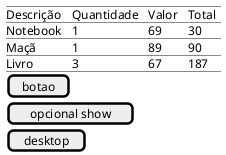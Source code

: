 @startsalt featureapi
{
    !unquoted procedure $mandatory($multi, $leftbracket, $midlelement, $rightbracket)
    !if ($multi==1)
         $leftbracket %newline() $midlelement $rightbracket
    !else
        $leftbracket $midlelement $rightbracket
    !endif    

    !endprocedure

    !unquoted procedure $optional($multi, $leftbracket, $midlelement, $rightbracket, $aparecer)
        !if ($aparecer==1)
            $mandatory($multi, $leftbracket, $midlelement, $rightbracket) 
        !endif
    !endprocedure

    !unquoted procedure $alternative($multi,$leftbracket, $midlelement, $rightbracket, $plataforma, $leftalternative,$midlealternative,$rightalternative,$multialternative)
        !if ($plataforma==0) 
             $mandatory($multi, $leftbracket, $midlelement, $rightbracket)
        !elseif ($plataforma==1)
            $mandatory($multialternative, $leftalternative, $midlealternative, $rightalternative)   
        !endif 
    !endprocedure

    !log nesse caso estou considerando que a feature que diz se é desktop ou mobile é a feature pai de todos os elementos renderizados.

    !log a variavel que representa isso é chamada de plataforma, 0 é desktop e 1 é mobile

    !log exemplo de uma tabela um elemento do salt multilinha
    $mandatory(1, {T-,"Descrição | Quantidade | Valor | Total %newline() Notebook  |  1 | 69 |30 %newline() Maçã | 1 | 89 | 90 %newline() Livro | 3| 67 | 187",})
    
    !log um exemplo de como usar um elemento do salt simples
    $mandatory(0,[,"botao",])

    !log exemplo de elemento simples opcional
    $optional(0,[,"opcional show",],1)

    $alternative(0,[,"desktop",],0,[,"mobile",],0)

}
@endsalt